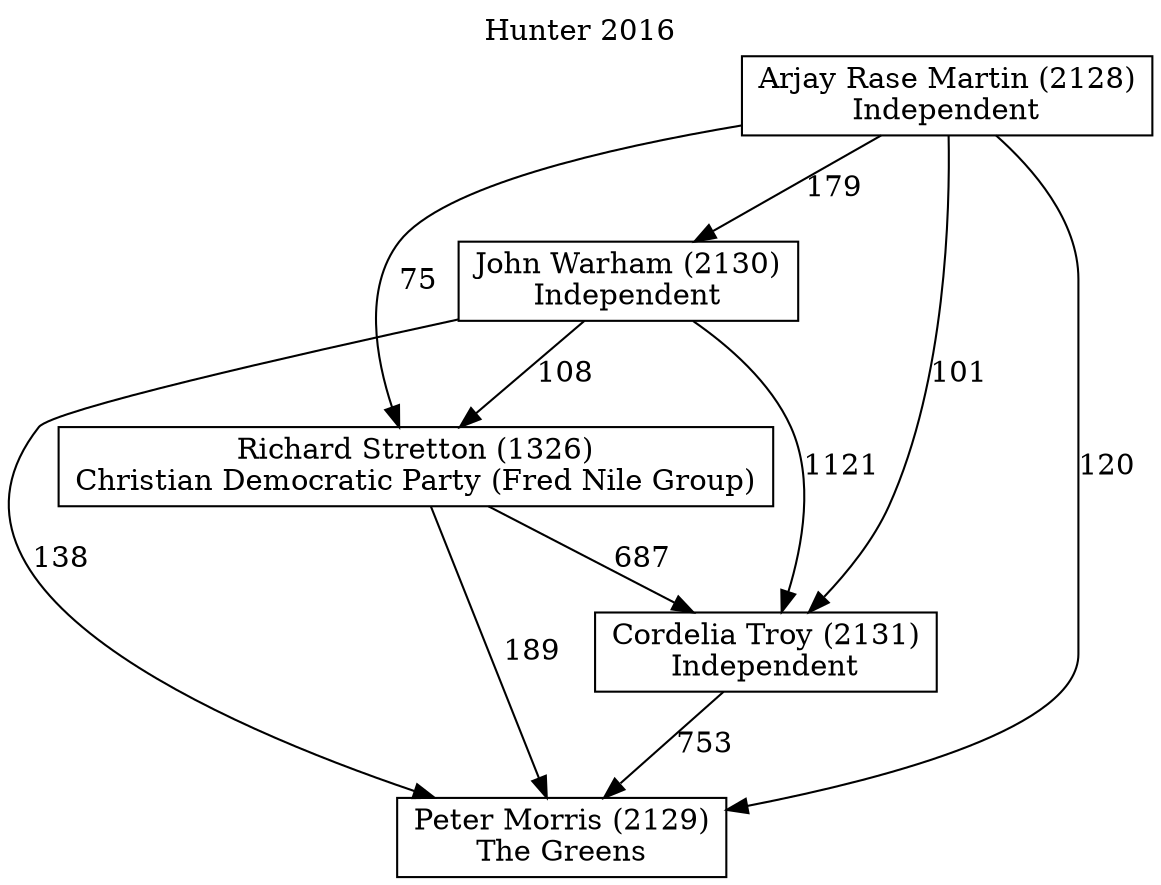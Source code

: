 // House preference flow
digraph "Peter Morris (2129)_Hunter_2016" {
	graph [label="Hunter 2016" labelloc=t mclimit=10]
	node [shape=box]
	"Cordelia Troy (2131)" [label="Cordelia Troy (2131)
Independent"]
	"John Warham (2130)" [label="John Warham (2130)
Independent"]
	"Richard Stretton (1326)" [label="Richard Stretton (1326)
Christian Democratic Party (Fred Nile Group)"]
	"Peter Morris (2129)" [label="Peter Morris (2129)
The Greens"]
	"Arjay Rase Martin (2128)" [label="Arjay Rase Martin (2128)
Independent"]
	"John Warham (2130)" -> "Cordelia Troy (2131)" [label=1121]
	"Arjay Rase Martin (2128)" -> "Richard Stretton (1326)" [label=75]
	"John Warham (2130)" -> "Peter Morris (2129)" [label=138]
	"Richard Stretton (1326)" -> "Peter Morris (2129)" [label=189]
	"Arjay Rase Martin (2128)" -> "Peter Morris (2129)" [label=120]
	"John Warham (2130)" -> "Richard Stretton (1326)" [label=108]
	"Cordelia Troy (2131)" -> "Peter Morris (2129)" [label=753]
	"Arjay Rase Martin (2128)" -> "John Warham (2130)" [label=179]
	"Arjay Rase Martin (2128)" -> "Cordelia Troy (2131)" [label=101]
	"Richard Stretton (1326)" -> "Cordelia Troy (2131)" [label=687]
}
